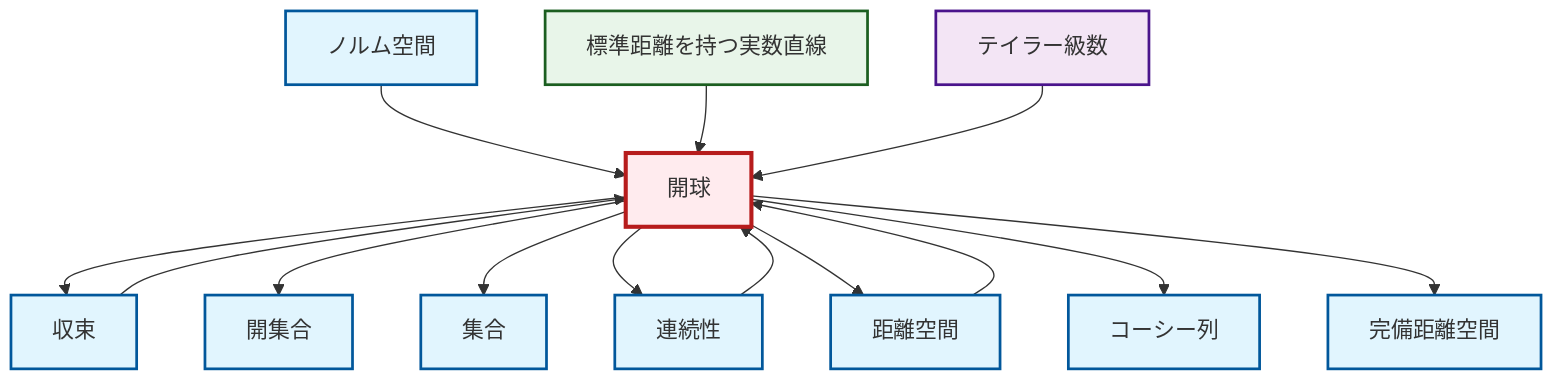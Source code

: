 graph TD
    classDef definition fill:#e1f5fe,stroke:#01579b,stroke-width:2px
    classDef theorem fill:#f3e5f5,stroke:#4a148c,stroke-width:2px
    classDef axiom fill:#fff3e0,stroke:#e65100,stroke-width:2px
    classDef example fill:#e8f5e9,stroke:#1b5e20,stroke-width:2px
    classDef current fill:#ffebee,stroke:#b71c1c,stroke-width:3px
    def-complete-metric-space["完備距離空間"]:::definition
    def-cauchy-sequence["コーシー列"]:::definition
    ex-real-line-metric["標準距離を持つ実数直線"]:::example
    thm-taylor-series["テイラー級数"]:::theorem
    def-normed-vector-space["ノルム空間"]:::definition
    def-metric-space["距離空間"]:::definition
    def-open-set["開集合"]:::definition
    def-convergence["収束"]:::definition
    def-open-ball["開球"]:::definition
    def-set["集合"]:::definition
    def-continuity["連続性"]:::definition
    def-open-ball --> def-convergence
    def-open-ball --> def-open-set
    def-open-ball --> def-set
    def-normed-vector-space --> def-open-ball
    def-convergence --> def-open-ball
    def-open-ball --> def-continuity
    def-open-ball --> def-metric-space
    ex-real-line-metric --> def-open-ball
    def-metric-space --> def-open-ball
    def-continuity --> def-open-ball
    thm-taylor-series --> def-open-ball
    def-open-ball --> def-cauchy-sequence
    def-open-ball --> def-complete-metric-space
    class def-open-ball current